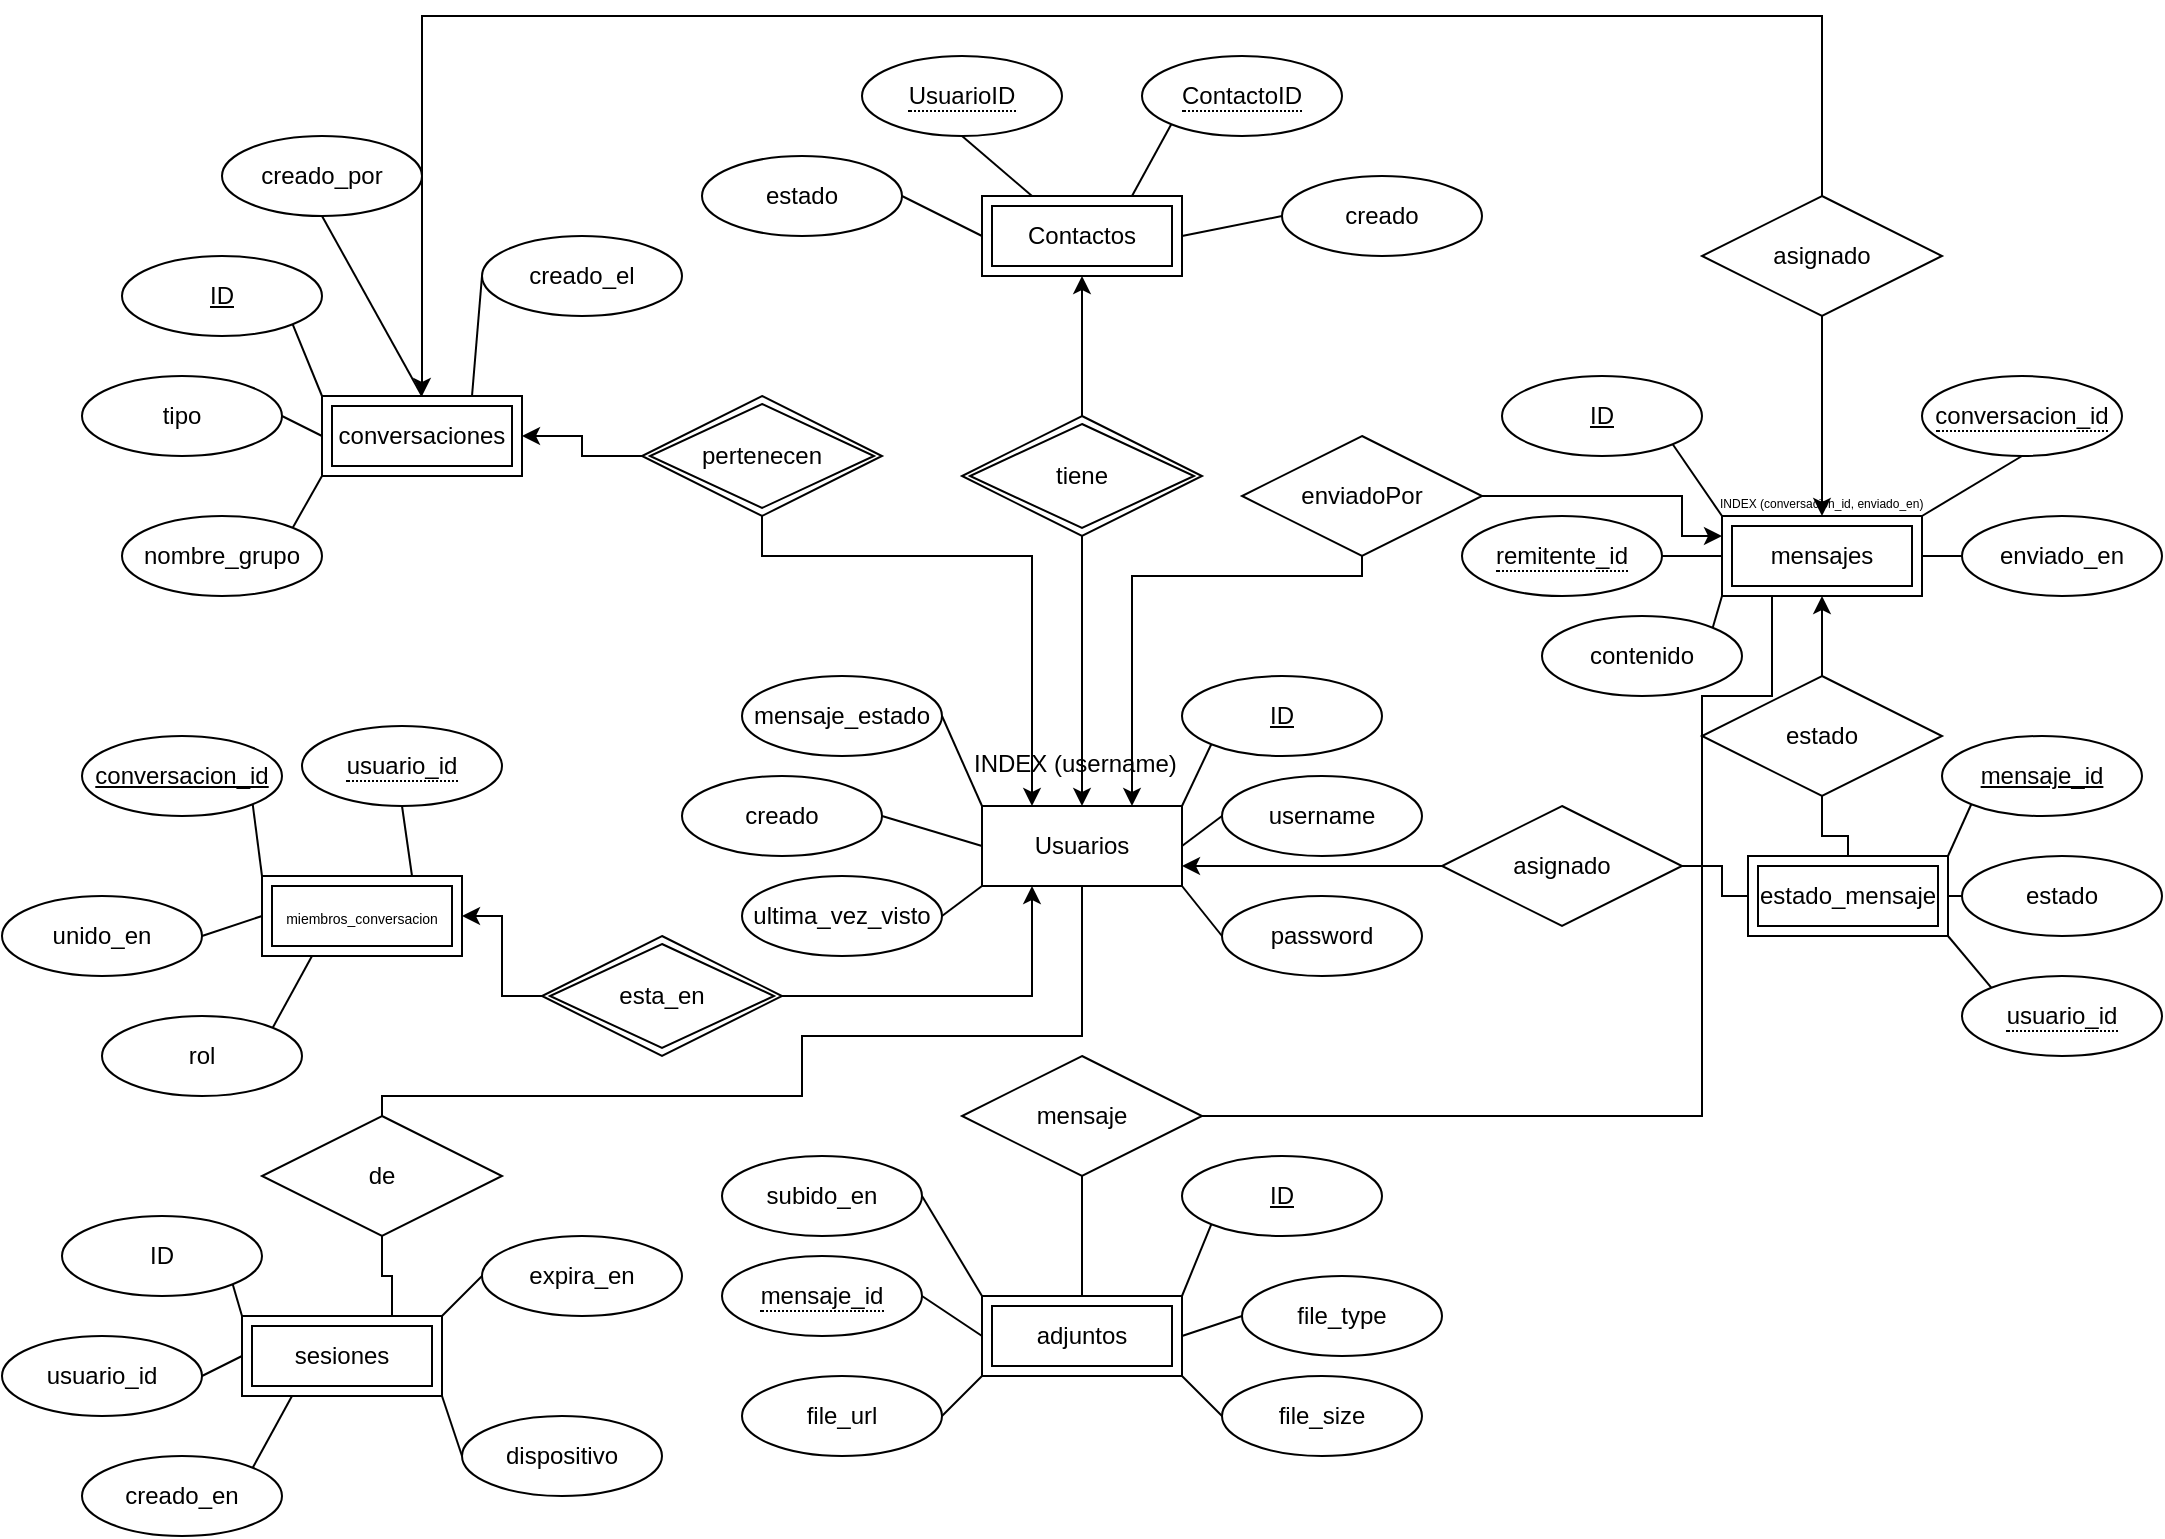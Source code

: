 <mxfile version="27.0.5">
  <diagram name="Página-1" id="wF9ck8AyP3yZ2oPquSqs">
    <mxGraphModel dx="1678" dy="1006" grid="1" gridSize="10" guides="1" tooltips="1" connect="1" arrows="1" fold="1" page="1" pageScale="1" pageWidth="1100" pageHeight="850" math="0" shadow="0">
      <root>
        <mxCell id="0" />
        <mxCell id="1" parent="0" />
        <mxCell id="lJD7FXbw6LHtUBmDtpwI-1" value="&lt;u&gt;ID&lt;/u&gt;" style="ellipse;whiteSpace=wrap;html=1;align=center;" vertex="1" parent="1">
          <mxGeometry x="600" y="369" width="100" height="40" as="geometry" />
        </mxCell>
        <mxCell id="lJD7FXbw6LHtUBmDtpwI-2" value="Usuarios" style="whiteSpace=wrap;html=1;align=center;" vertex="1" parent="1">
          <mxGeometry x="500" y="434" width="100" height="40" as="geometry" />
        </mxCell>
        <mxCell id="lJD7FXbw6LHtUBmDtpwI-3" value="username" style="ellipse;whiteSpace=wrap;html=1;align=center;" vertex="1" parent="1">
          <mxGeometry x="620" y="419" width="100" height="40" as="geometry" />
        </mxCell>
        <mxCell id="lJD7FXbw6LHtUBmDtpwI-4" value="password" style="ellipse;whiteSpace=wrap;html=1;align=center;" vertex="1" parent="1">
          <mxGeometry x="620" y="479" width="100" height="40" as="geometry" />
        </mxCell>
        <mxCell id="lJD7FXbw6LHtUBmDtpwI-5" value="mensaje_estado" style="ellipse;whiteSpace=wrap;html=1;align=center;" vertex="1" parent="1">
          <mxGeometry x="380" y="369" width="100" height="40" as="geometry" />
        </mxCell>
        <mxCell id="lJD7FXbw6LHtUBmDtpwI-6" value="creado" style="ellipse;whiteSpace=wrap;html=1;align=center;" vertex="1" parent="1">
          <mxGeometry x="350" y="419" width="100" height="40" as="geometry" />
        </mxCell>
        <mxCell id="lJD7FXbw6LHtUBmDtpwI-7" value="ultima_vez_visto" style="ellipse;whiteSpace=wrap;html=1;align=center;" vertex="1" parent="1">
          <mxGeometry x="380" y="469" width="100" height="40" as="geometry" />
        </mxCell>
        <mxCell id="lJD7FXbw6LHtUBmDtpwI-9" value="INDEX (username)&amp;nbsp;" style="text;strokeColor=none;fillColor=none;spacingLeft=4;spacingRight=4;overflow=hidden;rotatable=0;points=[[0,0.5],[1,0.5]];portConstraint=eastwest;fontSize=12;whiteSpace=wrap;html=1;" vertex="1" parent="1">
          <mxGeometry x="490" y="399" width="120" height="30" as="geometry" />
        </mxCell>
        <mxCell id="lJD7FXbw6LHtUBmDtpwI-11" value="" style="endArrow=none;html=1;rounded=0;exitX=1;exitY=0.5;exitDx=0;exitDy=0;entryX=0;entryY=0;entryDx=0;entryDy=0;" edge="1" parent="1" source="lJD7FXbw6LHtUBmDtpwI-5" target="lJD7FXbw6LHtUBmDtpwI-2">
          <mxGeometry width="50" height="50" relative="1" as="geometry">
            <mxPoint x="520" y="379" as="sourcePoint" />
            <mxPoint x="570" y="329" as="targetPoint" />
          </mxGeometry>
        </mxCell>
        <mxCell id="lJD7FXbw6LHtUBmDtpwI-12" value="" style="endArrow=none;html=1;rounded=0;exitX=1;exitY=0.5;exitDx=0;exitDy=0;entryX=0;entryY=0.5;entryDx=0;entryDy=0;" edge="1" parent="1" source="lJD7FXbw6LHtUBmDtpwI-6" target="lJD7FXbw6LHtUBmDtpwI-2">
          <mxGeometry width="50" height="50" relative="1" as="geometry">
            <mxPoint x="490" y="399" as="sourcePoint" />
            <mxPoint x="510" y="444" as="targetPoint" />
          </mxGeometry>
        </mxCell>
        <mxCell id="lJD7FXbw6LHtUBmDtpwI-13" value="" style="endArrow=none;html=1;rounded=0;exitX=1;exitY=0.5;exitDx=0;exitDy=0;entryX=0;entryY=1;entryDx=0;entryDy=0;" edge="1" parent="1" source="lJD7FXbw6LHtUBmDtpwI-7" target="lJD7FXbw6LHtUBmDtpwI-2">
          <mxGeometry width="50" height="50" relative="1" as="geometry">
            <mxPoint x="460" y="449" as="sourcePoint" />
            <mxPoint x="500" y="479" as="targetPoint" />
          </mxGeometry>
        </mxCell>
        <mxCell id="lJD7FXbw6LHtUBmDtpwI-14" value="" style="endArrow=none;html=1;rounded=0;exitX=0;exitY=1;exitDx=0;exitDy=0;entryX=1;entryY=0;entryDx=0;entryDy=0;" edge="1" parent="1" source="lJD7FXbw6LHtUBmDtpwI-1" target="lJD7FXbw6LHtUBmDtpwI-2">
          <mxGeometry width="50" height="50" relative="1" as="geometry">
            <mxPoint x="490" y="399" as="sourcePoint" />
            <mxPoint x="510" y="444" as="targetPoint" />
          </mxGeometry>
        </mxCell>
        <mxCell id="lJD7FXbw6LHtUBmDtpwI-15" value="" style="endArrow=none;html=1;rounded=0;exitX=0;exitY=0.5;exitDx=0;exitDy=0;entryX=1;entryY=0.5;entryDx=0;entryDy=0;" edge="1" parent="1" source="lJD7FXbw6LHtUBmDtpwI-3" target="lJD7FXbw6LHtUBmDtpwI-2">
          <mxGeometry width="50" height="50" relative="1" as="geometry">
            <mxPoint x="625" y="413" as="sourcePoint" />
            <mxPoint x="610" y="444" as="targetPoint" />
          </mxGeometry>
        </mxCell>
        <mxCell id="lJD7FXbw6LHtUBmDtpwI-16" value="" style="endArrow=none;html=1;rounded=0;exitX=0;exitY=0.5;exitDx=0;exitDy=0;entryX=1;entryY=1;entryDx=0;entryDy=0;" edge="1" parent="1" source="lJD7FXbw6LHtUBmDtpwI-4" target="lJD7FXbw6LHtUBmDtpwI-2">
          <mxGeometry width="50" height="50" relative="1" as="geometry">
            <mxPoint x="630" y="449" as="sourcePoint" />
            <mxPoint x="610" y="464" as="targetPoint" />
          </mxGeometry>
        </mxCell>
        <mxCell id="lJD7FXbw6LHtUBmDtpwI-17" value="Contactos" style="shape=ext;margin=3;double=1;whiteSpace=wrap;html=1;align=center;" vertex="1" parent="1">
          <mxGeometry x="500" y="129" width="100" height="40" as="geometry" />
        </mxCell>
        <mxCell id="lJD7FXbw6LHtUBmDtpwI-18" value="&lt;span style=&quot;border-bottom: 1px dotted&quot;&gt;UsuarioID&lt;/span&gt;" style="ellipse;whiteSpace=wrap;html=1;align=center;" vertex="1" parent="1">
          <mxGeometry x="440" y="59" width="100" height="40" as="geometry" />
        </mxCell>
        <mxCell id="lJD7FXbw6LHtUBmDtpwI-19" value="&lt;span style=&quot;border-bottom: 1px dotted&quot;&gt;ContactoID&lt;/span&gt;" style="ellipse;whiteSpace=wrap;html=1;align=center;" vertex="1" parent="1">
          <mxGeometry x="580" y="59" width="100" height="40" as="geometry" />
        </mxCell>
        <mxCell id="lJD7FXbw6LHtUBmDtpwI-22" value="estado" style="ellipse;whiteSpace=wrap;html=1;align=center;" vertex="1" parent="1">
          <mxGeometry x="360" y="109" width="100" height="40" as="geometry" />
        </mxCell>
        <mxCell id="lJD7FXbw6LHtUBmDtpwI-23" value="creado" style="ellipse;whiteSpace=wrap;html=1;align=center;" vertex="1" parent="1">
          <mxGeometry x="650" y="119" width="100" height="40" as="geometry" />
        </mxCell>
        <mxCell id="lJD7FXbw6LHtUBmDtpwI-24" value="" style="endArrow=none;html=1;rounded=0;exitX=1;exitY=0.5;exitDx=0;exitDy=0;entryX=0;entryY=0.5;entryDx=0;entryDy=0;" edge="1" parent="1" source="lJD7FXbw6LHtUBmDtpwI-22" target="lJD7FXbw6LHtUBmDtpwI-17">
          <mxGeometry width="50" height="50" relative="1" as="geometry">
            <mxPoint x="490" y="399" as="sourcePoint" />
            <mxPoint x="510" y="444" as="targetPoint" />
          </mxGeometry>
        </mxCell>
        <mxCell id="lJD7FXbw6LHtUBmDtpwI-25" value="" style="endArrow=none;html=1;rounded=0;exitX=0.5;exitY=1;exitDx=0;exitDy=0;entryX=0.25;entryY=0;entryDx=0;entryDy=0;" edge="1" parent="1" source="lJD7FXbw6LHtUBmDtpwI-18" target="lJD7FXbw6LHtUBmDtpwI-17">
          <mxGeometry width="50" height="50" relative="1" as="geometry">
            <mxPoint x="470" y="139" as="sourcePoint" />
            <mxPoint x="510" y="159" as="targetPoint" />
          </mxGeometry>
        </mxCell>
        <mxCell id="lJD7FXbw6LHtUBmDtpwI-26" value="" style="endArrow=none;html=1;rounded=0;exitX=0;exitY=1;exitDx=0;exitDy=0;entryX=0.75;entryY=0;entryDx=0;entryDy=0;" edge="1" parent="1" source="lJD7FXbw6LHtUBmDtpwI-19" target="lJD7FXbw6LHtUBmDtpwI-17">
          <mxGeometry width="50" height="50" relative="1" as="geometry">
            <mxPoint x="500" y="109" as="sourcePoint" />
            <mxPoint x="535" y="139" as="targetPoint" />
          </mxGeometry>
        </mxCell>
        <mxCell id="lJD7FXbw6LHtUBmDtpwI-27" value="" style="endArrow=none;html=1;rounded=0;exitX=0;exitY=0.5;exitDx=0;exitDy=0;entryX=1;entryY=0.5;entryDx=0;entryDy=0;" edge="1" parent="1" source="lJD7FXbw6LHtUBmDtpwI-23" target="lJD7FXbw6LHtUBmDtpwI-17">
          <mxGeometry width="50" height="50" relative="1" as="geometry">
            <mxPoint x="605" y="103" as="sourcePoint" />
            <mxPoint x="585" y="139" as="targetPoint" />
          </mxGeometry>
        </mxCell>
        <mxCell id="lJD7FXbw6LHtUBmDtpwI-29" style="edgeStyle=orthogonalEdgeStyle;rounded=0;orthogonalLoop=1;jettySize=auto;html=1;entryX=0.5;entryY=1;entryDx=0;entryDy=0;" edge="1" parent="1" source="lJD7FXbw6LHtUBmDtpwI-28" target="lJD7FXbw6LHtUBmDtpwI-17">
          <mxGeometry relative="1" as="geometry" />
        </mxCell>
        <mxCell id="lJD7FXbw6LHtUBmDtpwI-30" style="edgeStyle=orthogonalEdgeStyle;rounded=0;orthogonalLoop=1;jettySize=auto;html=1;entryX=0.5;entryY=0;entryDx=0;entryDy=0;" edge="1" parent="1" source="lJD7FXbw6LHtUBmDtpwI-28" target="lJD7FXbw6LHtUBmDtpwI-2">
          <mxGeometry relative="1" as="geometry" />
        </mxCell>
        <mxCell id="lJD7FXbw6LHtUBmDtpwI-28" value="tiene" style="shape=rhombus;double=1;perimeter=rhombusPerimeter;whiteSpace=wrap;html=1;align=center;" vertex="1" parent="1">
          <mxGeometry x="490" y="239" width="120" height="60" as="geometry" />
        </mxCell>
        <mxCell id="lJD7FXbw6LHtUBmDtpwI-31" value="conversaciones" style="shape=ext;margin=3;double=1;whiteSpace=wrap;html=1;align=center;" vertex="1" parent="1">
          <mxGeometry x="170" y="229" width="100" height="40" as="geometry" />
        </mxCell>
        <mxCell id="lJD7FXbw6LHtUBmDtpwI-32" value="ID" style="ellipse;whiteSpace=wrap;html=1;align=center;fontStyle=4" vertex="1" parent="1">
          <mxGeometry x="70" y="159" width="100" height="40" as="geometry" />
        </mxCell>
        <mxCell id="lJD7FXbw6LHtUBmDtpwI-33" value="tipo" style="ellipse;whiteSpace=wrap;html=1;align=center;" vertex="1" parent="1">
          <mxGeometry x="50" y="219" width="100" height="40" as="geometry" />
        </mxCell>
        <mxCell id="lJD7FXbw6LHtUBmDtpwI-34" value="nombre_grupo" style="ellipse;whiteSpace=wrap;html=1;align=center;" vertex="1" parent="1">
          <mxGeometry x="70" y="289" width="100" height="40" as="geometry" />
        </mxCell>
        <mxCell id="lJD7FXbw6LHtUBmDtpwI-35" value="creado_por" style="ellipse;whiteSpace=wrap;html=1;align=center;" vertex="1" parent="1">
          <mxGeometry x="120" y="99" width="100" height="40" as="geometry" />
        </mxCell>
        <mxCell id="lJD7FXbw6LHtUBmDtpwI-36" value="creado_el" style="ellipse;whiteSpace=wrap;html=1;align=center;" vertex="1" parent="1">
          <mxGeometry x="250" y="149" width="100" height="40" as="geometry" />
        </mxCell>
        <mxCell id="lJD7FXbw6LHtUBmDtpwI-37" value="" style="endArrow=none;html=1;rounded=0;exitX=1;exitY=0.5;exitDx=0;exitDy=0;entryX=0;entryY=0.5;entryDx=0;entryDy=0;" edge="1" parent="1" source="lJD7FXbw6LHtUBmDtpwI-33" target="lJD7FXbw6LHtUBmDtpwI-31">
          <mxGeometry width="50" height="50" relative="1" as="geometry">
            <mxPoint x="500" y="109" as="sourcePoint" />
            <mxPoint x="535" y="139" as="targetPoint" />
          </mxGeometry>
        </mxCell>
        <mxCell id="lJD7FXbw6LHtUBmDtpwI-38" value="" style="endArrow=none;html=1;rounded=0;exitX=1;exitY=1;exitDx=0;exitDy=0;" edge="1" parent="1" source="lJD7FXbw6LHtUBmDtpwI-32">
          <mxGeometry width="50" height="50" relative="1" as="geometry">
            <mxPoint x="160" y="249" as="sourcePoint" />
            <mxPoint x="170" y="229" as="targetPoint" />
          </mxGeometry>
        </mxCell>
        <mxCell id="lJD7FXbw6LHtUBmDtpwI-39" value="" style="endArrow=none;html=1;rounded=0;exitX=0.5;exitY=1;exitDx=0;exitDy=0;entryX=0.5;entryY=0;entryDx=0;entryDy=0;" edge="1" parent="1" source="lJD7FXbw6LHtUBmDtpwI-35" target="lJD7FXbw6LHtUBmDtpwI-31">
          <mxGeometry width="50" height="50" relative="1" as="geometry">
            <mxPoint x="165" y="203" as="sourcePoint" />
            <mxPoint x="180" y="239" as="targetPoint" />
          </mxGeometry>
        </mxCell>
        <mxCell id="lJD7FXbw6LHtUBmDtpwI-40" value="" style="endArrow=none;html=1;rounded=0;exitX=0;exitY=0.5;exitDx=0;exitDy=0;entryX=0.75;entryY=0;entryDx=0;entryDy=0;" edge="1" parent="1" source="lJD7FXbw6LHtUBmDtpwI-36" target="lJD7FXbw6LHtUBmDtpwI-31">
          <mxGeometry width="50" height="50" relative="1" as="geometry">
            <mxPoint x="210" y="169" as="sourcePoint" />
            <mxPoint x="230" y="239" as="targetPoint" />
          </mxGeometry>
        </mxCell>
        <mxCell id="lJD7FXbw6LHtUBmDtpwI-41" value="" style="endArrow=none;html=1;rounded=0;exitX=1;exitY=0;exitDx=0;exitDy=0;entryX=0;entryY=1;entryDx=0;entryDy=0;" edge="1" parent="1" source="lJD7FXbw6LHtUBmDtpwI-34" target="lJD7FXbw6LHtUBmDtpwI-31">
          <mxGeometry width="50" height="50" relative="1" as="geometry">
            <mxPoint x="260" y="179" as="sourcePoint" />
            <mxPoint x="255" y="239" as="targetPoint" />
          </mxGeometry>
        </mxCell>
        <mxCell id="lJD7FXbw6LHtUBmDtpwI-44" style="edgeStyle=orthogonalEdgeStyle;rounded=0;orthogonalLoop=1;jettySize=auto;html=1;entryX=1;entryY=0.5;entryDx=0;entryDy=0;" edge="1" parent="1" source="lJD7FXbw6LHtUBmDtpwI-43" target="lJD7FXbw6LHtUBmDtpwI-31">
          <mxGeometry relative="1" as="geometry" />
        </mxCell>
        <mxCell id="lJD7FXbw6LHtUBmDtpwI-45" style="edgeStyle=orthogonalEdgeStyle;rounded=0;orthogonalLoop=1;jettySize=auto;html=1;entryX=0.25;entryY=0;entryDx=0;entryDy=0;" edge="1" parent="1" source="lJD7FXbw6LHtUBmDtpwI-43" target="lJD7FXbw6LHtUBmDtpwI-2">
          <mxGeometry relative="1" as="geometry">
            <Array as="points">
              <mxPoint x="390" y="309" />
              <mxPoint x="525" y="309" />
            </Array>
          </mxGeometry>
        </mxCell>
        <mxCell id="lJD7FXbw6LHtUBmDtpwI-43" value="pertenecen" style="shape=rhombus;double=1;perimeter=rhombusPerimeter;whiteSpace=wrap;html=1;align=center;" vertex="1" parent="1">
          <mxGeometry x="330" y="229" width="120" height="60" as="geometry" />
        </mxCell>
        <mxCell id="lJD7FXbw6LHtUBmDtpwI-46" value="&lt;font style=&quot;font-size: 7px;&quot;&gt;miembros_conversacion&lt;/font&gt;" style="shape=ext;margin=3;double=1;whiteSpace=wrap;html=1;align=center;" vertex="1" parent="1">
          <mxGeometry x="140" y="469" width="100" height="40" as="geometry" />
        </mxCell>
        <mxCell id="lJD7FXbw6LHtUBmDtpwI-47" value="unido_en" style="ellipse;whiteSpace=wrap;html=1;align=center;" vertex="1" parent="1">
          <mxGeometry x="10" y="479" width="100" height="40" as="geometry" />
        </mxCell>
        <mxCell id="lJD7FXbw6LHtUBmDtpwI-48" value="rol" style="ellipse;whiteSpace=wrap;html=1;align=center;" vertex="1" parent="1">
          <mxGeometry x="60" y="539" width="100" height="40" as="geometry" />
        </mxCell>
        <mxCell id="lJD7FXbw6LHtUBmDtpwI-49" value="" style="endArrow=none;html=1;rounded=0;exitX=1;exitY=0.5;exitDx=0;exitDy=0;entryX=0;entryY=0.5;entryDx=0;entryDy=0;" edge="1" parent="1" source="lJD7FXbw6LHtUBmDtpwI-47" target="lJD7FXbw6LHtUBmDtpwI-46">
          <mxGeometry width="50" height="50" relative="1" as="geometry">
            <mxPoint x="110" y="479" as="sourcePoint" />
            <mxPoint x="160" y="429" as="targetPoint" />
          </mxGeometry>
        </mxCell>
        <mxCell id="lJD7FXbw6LHtUBmDtpwI-50" value="" style="endArrow=none;html=1;rounded=0;exitX=1;exitY=0;exitDx=0;exitDy=0;entryX=0.25;entryY=1;entryDx=0;entryDy=0;" edge="1" parent="1" source="lJD7FXbw6LHtUBmDtpwI-48" target="lJD7FXbw6LHtUBmDtpwI-46">
          <mxGeometry width="50" height="50" relative="1" as="geometry">
            <mxPoint x="120" y="509" as="sourcePoint" />
            <mxPoint x="150" y="499" as="targetPoint" />
          </mxGeometry>
        </mxCell>
        <mxCell id="lJD7FXbw6LHtUBmDtpwI-51" value="conversacion_id" style="ellipse;whiteSpace=wrap;html=1;align=center;fontStyle=4;" vertex="1" parent="1">
          <mxGeometry x="50" y="399" width="100" height="40" as="geometry" />
        </mxCell>
        <mxCell id="lJD7FXbw6LHtUBmDtpwI-52" value="&lt;span style=&quot;border-bottom: 1px dotted&quot;&gt;usuario_id&lt;/span&gt;" style="ellipse;whiteSpace=wrap;html=1;align=center;" vertex="1" parent="1">
          <mxGeometry x="160" y="394" width="100" height="40" as="geometry" />
        </mxCell>
        <mxCell id="lJD7FXbw6LHtUBmDtpwI-53" value="" style="endArrow=none;html=1;rounded=0;exitX=1;exitY=1;exitDx=0;exitDy=0;entryX=0;entryY=0;entryDx=0;entryDy=0;" edge="1" parent="1" source="lJD7FXbw6LHtUBmDtpwI-51" target="lJD7FXbw6LHtUBmDtpwI-46">
          <mxGeometry width="50" height="50" relative="1" as="geometry">
            <mxPoint x="120" y="509" as="sourcePoint" />
            <mxPoint x="150" y="499" as="targetPoint" />
          </mxGeometry>
        </mxCell>
        <mxCell id="lJD7FXbw6LHtUBmDtpwI-54" value="" style="endArrow=none;html=1;rounded=0;exitX=0.5;exitY=1;exitDx=0;exitDy=0;entryX=0.75;entryY=0;entryDx=0;entryDy=0;" edge="1" parent="1" source="lJD7FXbw6LHtUBmDtpwI-52" target="lJD7FXbw6LHtUBmDtpwI-46">
          <mxGeometry width="50" height="50" relative="1" as="geometry">
            <mxPoint x="145" y="443" as="sourcePoint" />
            <mxPoint x="150" y="479" as="targetPoint" />
          </mxGeometry>
        </mxCell>
        <mxCell id="lJD7FXbw6LHtUBmDtpwI-56" style="edgeStyle=orthogonalEdgeStyle;rounded=0;orthogonalLoop=1;jettySize=auto;html=1;entryX=1;entryY=0.5;entryDx=0;entryDy=0;" edge="1" parent="1" source="lJD7FXbw6LHtUBmDtpwI-55" target="lJD7FXbw6LHtUBmDtpwI-46">
          <mxGeometry relative="1" as="geometry" />
        </mxCell>
        <mxCell id="lJD7FXbw6LHtUBmDtpwI-57" style="edgeStyle=orthogonalEdgeStyle;rounded=0;orthogonalLoop=1;jettySize=auto;html=1;entryX=0.25;entryY=1;entryDx=0;entryDy=0;" edge="1" parent="1" source="lJD7FXbw6LHtUBmDtpwI-55" target="lJD7FXbw6LHtUBmDtpwI-2">
          <mxGeometry relative="1" as="geometry" />
        </mxCell>
        <mxCell id="lJD7FXbw6LHtUBmDtpwI-55" value="esta_en" style="shape=rhombus;double=1;perimeter=rhombusPerimeter;whiteSpace=wrap;html=1;align=center;" vertex="1" parent="1">
          <mxGeometry x="280" y="499" width="120" height="60" as="geometry" />
        </mxCell>
        <mxCell id="lJD7FXbw6LHtUBmDtpwI-58" value="mensajes" style="shape=ext;margin=3;double=1;whiteSpace=wrap;html=1;align=center;" vertex="1" parent="1">
          <mxGeometry x="870" y="289" width="100" height="40" as="geometry" />
        </mxCell>
        <mxCell id="lJD7FXbw6LHtUBmDtpwI-59" value="&lt;u&gt;ID&lt;/u&gt;" style="ellipse;whiteSpace=wrap;html=1;align=center;" vertex="1" parent="1">
          <mxGeometry x="760" y="219" width="100" height="40" as="geometry" />
        </mxCell>
        <mxCell id="lJD7FXbw6LHtUBmDtpwI-60" value="&lt;span style=&quot;border-bottom: 1px dotted&quot;&gt;conversacion_id&lt;/span&gt;" style="ellipse;whiteSpace=wrap;html=1;align=center;" vertex="1" parent="1">
          <mxGeometry x="970" y="219" width="100" height="40" as="geometry" />
        </mxCell>
        <mxCell id="lJD7FXbw6LHtUBmDtpwI-61" value="&lt;span style=&quot;border-bottom: 1px dotted&quot;&gt;remitente_id&lt;/span&gt;" style="ellipse;whiteSpace=wrap;html=1;align=center;" vertex="1" parent="1">
          <mxGeometry x="740" y="289" width="100" height="40" as="geometry" />
        </mxCell>
        <mxCell id="lJD7FXbw6LHtUBmDtpwI-62" value="contenido" style="ellipse;whiteSpace=wrap;html=1;align=center;" vertex="1" parent="1">
          <mxGeometry x="780" y="339" width="100" height="40" as="geometry" />
        </mxCell>
        <mxCell id="lJD7FXbw6LHtUBmDtpwI-63" value="enviado_en" style="ellipse;whiteSpace=wrap;html=1;align=center;" vertex="1" parent="1">
          <mxGeometry x="990" y="289" width="100" height="40" as="geometry" />
        </mxCell>
        <mxCell id="lJD7FXbw6LHtUBmDtpwI-64" value="&lt;font style=&quot;font-size: 6px;&quot;&gt;INDEX (conversacion_id, enviado_en)&lt;/font&gt;" style="text;strokeColor=none;fillColor=none;spacingLeft=4;spacingRight=4;overflow=hidden;rotatable=0;points=[[0,0.5],[1,0.5]];portConstraint=eastwest;fontSize=12;whiteSpace=wrap;html=1;" vertex="1" parent="1">
          <mxGeometry x="863" y="267" width="120" height="30" as="geometry" />
        </mxCell>
        <mxCell id="lJD7FXbw6LHtUBmDtpwI-65" value="" style="endArrow=none;html=1;rounded=0;exitX=1;exitY=1;exitDx=0;exitDy=0;entryX=0;entryY=0;entryDx=0;entryDy=0;" edge="1" parent="1" source="lJD7FXbw6LHtUBmDtpwI-59" target="lJD7FXbw6LHtUBmDtpwI-58">
          <mxGeometry width="50" height="50" relative="1" as="geometry">
            <mxPoint x="837.5" y="338" as="sourcePoint" />
            <mxPoint x="822.5" y="369" as="targetPoint" />
          </mxGeometry>
        </mxCell>
        <mxCell id="lJD7FXbw6LHtUBmDtpwI-66" value="" style="endArrow=none;html=1;rounded=0;exitX=0.5;exitY=1;exitDx=0;exitDy=0;entryX=1;entryY=0;entryDx=0;entryDy=0;" edge="1" parent="1" source="lJD7FXbw6LHtUBmDtpwI-60" target="lJD7FXbw6LHtUBmDtpwI-58">
          <mxGeometry width="50" height="50" relative="1" as="geometry">
            <mxPoint x="880" y="249" as="sourcePoint" />
            <mxPoint x="880" y="299" as="targetPoint" />
          </mxGeometry>
        </mxCell>
        <mxCell id="lJD7FXbw6LHtUBmDtpwI-68" value="" style="endArrow=none;html=1;rounded=0;exitX=1;exitY=0.5;exitDx=0;exitDy=0;entryX=0;entryY=0.5;entryDx=0;entryDy=0;" edge="1" parent="1" source="lJD7FXbw6LHtUBmDtpwI-58" target="lJD7FXbw6LHtUBmDtpwI-63">
          <mxGeometry width="50" height="50" relative="1" as="geometry">
            <mxPoint x="950" y="269" as="sourcePoint" />
            <mxPoint x="980" y="299" as="targetPoint" />
          </mxGeometry>
        </mxCell>
        <mxCell id="lJD7FXbw6LHtUBmDtpwI-69" value="" style="endArrow=none;html=1;rounded=0;exitX=1;exitY=0.5;exitDx=0;exitDy=0;entryX=0;entryY=0.5;entryDx=0;entryDy=0;" edge="1" parent="1" source="lJD7FXbw6LHtUBmDtpwI-61" target="lJD7FXbw6LHtUBmDtpwI-58">
          <mxGeometry width="50" height="50" relative="1" as="geometry">
            <mxPoint x="980" y="319" as="sourcePoint" />
            <mxPoint x="1000" y="319" as="targetPoint" />
          </mxGeometry>
        </mxCell>
        <mxCell id="lJD7FXbw6LHtUBmDtpwI-70" value="" style="endArrow=none;html=1;rounded=0;exitX=1;exitY=0;exitDx=0;exitDy=0;entryX=0;entryY=1;entryDx=0;entryDy=0;" edge="1" parent="1" source="lJD7FXbw6LHtUBmDtpwI-62" target="lJD7FXbw6LHtUBmDtpwI-58">
          <mxGeometry width="50" height="50" relative="1" as="geometry">
            <mxPoint x="850" y="319" as="sourcePoint" />
            <mxPoint x="880" y="319" as="targetPoint" />
          </mxGeometry>
        </mxCell>
        <mxCell id="lJD7FXbw6LHtUBmDtpwI-72" style="edgeStyle=orthogonalEdgeStyle;rounded=0;orthogonalLoop=1;jettySize=auto;html=1;" edge="1" parent="1" source="lJD7FXbw6LHtUBmDtpwI-71" target="lJD7FXbw6LHtUBmDtpwI-58">
          <mxGeometry relative="1" as="geometry" />
        </mxCell>
        <mxCell id="lJD7FXbw6LHtUBmDtpwI-73" style="edgeStyle=orthogonalEdgeStyle;rounded=0;orthogonalLoop=1;jettySize=auto;html=1;entryX=0.5;entryY=0;entryDx=0;entryDy=0;" edge="1" parent="1" source="lJD7FXbw6LHtUBmDtpwI-71" target="lJD7FXbw6LHtUBmDtpwI-31">
          <mxGeometry relative="1" as="geometry">
            <Array as="points">
              <mxPoint x="920" y="39" />
              <mxPoint x="220" y="39" />
            </Array>
          </mxGeometry>
        </mxCell>
        <mxCell id="lJD7FXbw6LHtUBmDtpwI-71" value="asignado" style="shape=rhombus;perimeter=rhombusPerimeter;whiteSpace=wrap;html=1;align=center;" vertex="1" parent="1">
          <mxGeometry x="860" y="129" width="120" height="60" as="geometry" />
        </mxCell>
        <mxCell id="lJD7FXbw6LHtUBmDtpwI-75" style="edgeStyle=orthogonalEdgeStyle;rounded=0;orthogonalLoop=1;jettySize=auto;html=1;entryX=0;entryY=0.25;entryDx=0;entryDy=0;" edge="1" parent="1" source="lJD7FXbw6LHtUBmDtpwI-74" target="lJD7FXbw6LHtUBmDtpwI-58">
          <mxGeometry relative="1" as="geometry">
            <Array as="points">
              <mxPoint x="850" y="279" />
              <mxPoint x="850" y="299" />
            </Array>
          </mxGeometry>
        </mxCell>
        <mxCell id="lJD7FXbw6LHtUBmDtpwI-76" style="edgeStyle=orthogonalEdgeStyle;rounded=0;orthogonalLoop=1;jettySize=auto;html=1;entryX=0.75;entryY=0;entryDx=0;entryDy=0;" edge="1" parent="1" source="lJD7FXbw6LHtUBmDtpwI-74" target="lJD7FXbw6LHtUBmDtpwI-2">
          <mxGeometry relative="1" as="geometry">
            <Array as="points">
              <mxPoint x="690" y="319" />
              <mxPoint x="575" y="319" />
            </Array>
          </mxGeometry>
        </mxCell>
        <mxCell id="lJD7FXbw6LHtUBmDtpwI-74" value="enviadoPor" style="shape=rhombus;perimeter=rhombusPerimeter;whiteSpace=wrap;html=1;align=center;" vertex="1" parent="1">
          <mxGeometry x="630" y="249" width="120" height="60" as="geometry" />
        </mxCell>
        <mxCell id="lJD7FXbw6LHtUBmDtpwI-77" value="estado_mensaje" style="shape=ext;margin=3;double=1;whiteSpace=wrap;html=1;align=center;" vertex="1" parent="1">
          <mxGeometry x="883" y="459" width="100" height="40" as="geometry" />
        </mxCell>
        <mxCell id="lJD7FXbw6LHtUBmDtpwI-78" value="&lt;u&gt;mensaje_id&lt;/u&gt;" style="ellipse;whiteSpace=wrap;html=1;align=center;" vertex="1" parent="1">
          <mxGeometry x="980" y="399" width="100" height="40" as="geometry" />
        </mxCell>
        <mxCell id="lJD7FXbw6LHtUBmDtpwI-79" value="&lt;span style=&quot;border-bottom: 1px dotted&quot;&gt;usuario_id&lt;/span&gt;" style="ellipse;whiteSpace=wrap;html=1;align=center;" vertex="1" parent="1">
          <mxGeometry x="990" y="519" width="100" height="40" as="geometry" />
        </mxCell>
        <mxCell id="lJD7FXbw6LHtUBmDtpwI-80" value="estado" style="ellipse;whiteSpace=wrap;html=1;align=center;" vertex="1" parent="1">
          <mxGeometry x="990" y="459" width="100" height="40" as="geometry" />
        </mxCell>
        <mxCell id="lJD7FXbw6LHtUBmDtpwI-81" value="" style="endArrow=none;html=1;rounded=0;exitX=0;exitY=1;exitDx=0;exitDy=0;entryX=1;entryY=0;entryDx=0;entryDy=0;" edge="1" parent="1" source="lJD7FXbw6LHtUBmDtpwI-78" target="lJD7FXbw6LHtUBmDtpwI-77">
          <mxGeometry width="50" height="50" relative="1" as="geometry">
            <mxPoint x="630" y="449" as="sourcePoint" />
            <mxPoint x="610" y="464" as="targetPoint" />
          </mxGeometry>
        </mxCell>
        <mxCell id="lJD7FXbw6LHtUBmDtpwI-82" value="" style="endArrow=none;html=1;rounded=0;exitX=1;exitY=0.5;exitDx=0;exitDy=0;entryX=0;entryY=0.5;entryDx=0;entryDy=0;" edge="1" parent="1" source="lJD7FXbw6LHtUBmDtpwI-77" target="lJD7FXbw6LHtUBmDtpwI-80">
          <mxGeometry width="50" height="50" relative="1" as="geometry">
            <mxPoint x="1005" y="443" as="sourcePoint" />
            <mxPoint x="993" y="469" as="targetPoint" />
          </mxGeometry>
        </mxCell>
        <mxCell id="lJD7FXbw6LHtUBmDtpwI-84" value="" style="endArrow=none;html=1;rounded=0;exitX=0;exitY=0;exitDx=0;exitDy=0;entryX=1;entryY=1;entryDx=0;entryDy=0;" edge="1" parent="1" source="lJD7FXbw6LHtUBmDtpwI-79" target="lJD7FXbw6LHtUBmDtpwI-77">
          <mxGeometry width="50" height="50" relative="1" as="geometry">
            <mxPoint x="1005" y="443" as="sourcePoint" />
            <mxPoint x="993" y="469" as="targetPoint" />
          </mxGeometry>
        </mxCell>
        <mxCell id="lJD7FXbw6LHtUBmDtpwI-86" style="edgeStyle=orthogonalEdgeStyle;rounded=0;orthogonalLoop=1;jettySize=auto;html=1;entryX=0.5;entryY=1;entryDx=0;entryDy=0;" edge="1" parent="1" source="lJD7FXbw6LHtUBmDtpwI-85" target="lJD7FXbw6LHtUBmDtpwI-58">
          <mxGeometry relative="1" as="geometry" />
        </mxCell>
        <mxCell id="lJD7FXbw6LHtUBmDtpwI-87" style="edgeStyle=orthogonalEdgeStyle;rounded=0;orthogonalLoop=1;jettySize=auto;html=1;entryX=0.5;entryY=0;entryDx=0;entryDy=0;endArrow=none;startFill=0;" edge="1" parent="1" source="lJD7FXbw6LHtUBmDtpwI-85" target="lJD7FXbw6LHtUBmDtpwI-77">
          <mxGeometry relative="1" as="geometry" />
        </mxCell>
        <mxCell id="lJD7FXbw6LHtUBmDtpwI-85" value="estado" style="shape=rhombus;perimeter=rhombusPerimeter;whiteSpace=wrap;html=1;align=center;" vertex="1" parent="1">
          <mxGeometry x="860" y="369" width="120" height="60" as="geometry" />
        </mxCell>
        <mxCell id="lJD7FXbw6LHtUBmDtpwI-89" style="edgeStyle=orthogonalEdgeStyle;rounded=0;orthogonalLoop=1;jettySize=auto;html=1;entryX=0;entryY=0.5;entryDx=0;entryDy=0;endArrow=none;startFill=0;" edge="1" parent="1" source="lJD7FXbw6LHtUBmDtpwI-88" target="lJD7FXbw6LHtUBmDtpwI-77">
          <mxGeometry relative="1" as="geometry" />
        </mxCell>
        <mxCell id="lJD7FXbw6LHtUBmDtpwI-90" style="edgeStyle=orthogonalEdgeStyle;rounded=0;orthogonalLoop=1;jettySize=auto;html=1;entryX=1;entryY=0.75;entryDx=0;entryDy=0;" edge="1" parent="1" source="lJD7FXbw6LHtUBmDtpwI-88" target="lJD7FXbw6LHtUBmDtpwI-2">
          <mxGeometry relative="1" as="geometry" />
        </mxCell>
        <mxCell id="lJD7FXbw6LHtUBmDtpwI-88" value="asignado" style="shape=rhombus;perimeter=rhombusPerimeter;whiteSpace=wrap;html=1;align=center;" vertex="1" parent="1">
          <mxGeometry x="730" y="434" width="120" height="60" as="geometry" />
        </mxCell>
        <mxCell id="lJD7FXbw6LHtUBmDtpwI-91" value="adjuntos" style="shape=ext;margin=3;double=1;whiteSpace=wrap;html=1;align=center;" vertex="1" parent="1">
          <mxGeometry x="500" y="679" width="100" height="40" as="geometry" />
        </mxCell>
        <mxCell id="lJD7FXbw6LHtUBmDtpwI-92" value="&lt;u&gt;ID&lt;/u&gt;" style="ellipse;whiteSpace=wrap;html=1;align=center;" vertex="1" parent="1">
          <mxGeometry x="600" y="609" width="100" height="40" as="geometry" />
        </mxCell>
        <mxCell id="lJD7FXbw6LHtUBmDtpwI-93" value="&lt;span style=&quot;border-bottom: 1px dotted&quot;&gt;mensaje_id&lt;/span&gt;" style="ellipse;whiteSpace=wrap;html=1;align=center;" vertex="1" parent="1">
          <mxGeometry x="370" y="659" width="100" height="40" as="geometry" />
        </mxCell>
        <mxCell id="lJD7FXbw6LHtUBmDtpwI-96" value="file_url" style="ellipse;whiteSpace=wrap;html=1;align=center;" vertex="1" parent="1">
          <mxGeometry x="380" y="719" width="100" height="40" as="geometry" />
        </mxCell>
        <mxCell id="lJD7FXbw6LHtUBmDtpwI-97" value="file_type" style="ellipse;whiteSpace=wrap;html=1;align=center;" vertex="1" parent="1">
          <mxGeometry x="630" y="669" width="100" height="40" as="geometry" />
        </mxCell>
        <mxCell id="lJD7FXbw6LHtUBmDtpwI-98" value="file_size" style="ellipse;whiteSpace=wrap;html=1;align=center;" vertex="1" parent="1">
          <mxGeometry x="620" y="719" width="100" height="40" as="geometry" />
        </mxCell>
        <mxCell id="lJD7FXbw6LHtUBmDtpwI-99" value="subido_en" style="ellipse;whiteSpace=wrap;html=1;align=center;" vertex="1" parent="1">
          <mxGeometry x="370" y="609" width="100" height="40" as="geometry" />
        </mxCell>
        <mxCell id="lJD7FXbw6LHtUBmDtpwI-100" value="" style="endArrow=none;html=1;rounded=0;exitX=0;exitY=0;exitDx=0;exitDy=0;entryX=1;entryY=0.5;entryDx=0;entryDy=0;" edge="1" parent="1" source="lJD7FXbw6LHtUBmDtpwI-91" target="lJD7FXbw6LHtUBmDtpwI-99">
          <mxGeometry width="50" height="50" relative="1" as="geometry">
            <mxPoint x="630" y="559" as="sourcePoint" />
            <mxPoint x="610" y="534" as="targetPoint" />
          </mxGeometry>
        </mxCell>
        <mxCell id="lJD7FXbw6LHtUBmDtpwI-101" value="" style="endArrow=none;html=1;rounded=0;exitX=0;exitY=0.5;exitDx=0;exitDy=0;entryX=1;entryY=0.5;entryDx=0;entryDy=0;" edge="1" parent="1" source="lJD7FXbw6LHtUBmDtpwI-91" target="lJD7FXbw6LHtUBmDtpwI-93">
          <mxGeometry width="50" height="50" relative="1" as="geometry">
            <mxPoint x="510" y="689" as="sourcePoint" />
            <mxPoint x="480" y="639" as="targetPoint" />
          </mxGeometry>
        </mxCell>
        <mxCell id="lJD7FXbw6LHtUBmDtpwI-102" value="" style="endArrow=none;html=1;rounded=0;exitX=0;exitY=1;exitDx=0;exitDy=0;entryX=1;entryY=0.5;entryDx=0;entryDy=0;" edge="1" parent="1" source="lJD7FXbw6LHtUBmDtpwI-91" target="lJD7FXbw6LHtUBmDtpwI-96">
          <mxGeometry width="50" height="50" relative="1" as="geometry">
            <mxPoint x="507" y="706" as="sourcePoint" />
            <mxPoint x="480" y="689" as="targetPoint" />
          </mxGeometry>
        </mxCell>
        <mxCell id="lJD7FXbw6LHtUBmDtpwI-103" value="" style="endArrow=none;html=1;rounded=0;exitX=1;exitY=0;exitDx=0;exitDy=0;entryX=0;entryY=1;entryDx=0;entryDy=0;" edge="1" parent="1" source="lJD7FXbw6LHtUBmDtpwI-91" target="lJD7FXbw6LHtUBmDtpwI-92">
          <mxGeometry width="50" height="50" relative="1" as="geometry">
            <mxPoint x="510" y="709" as="sourcePoint" />
            <mxPoint x="480" y="689" as="targetPoint" />
          </mxGeometry>
        </mxCell>
        <mxCell id="lJD7FXbw6LHtUBmDtpwI-104" value="" style="endArrow=none;html=1;rounded=0;exitX=1;exitY=0.5;exitDx=0;exitDy=0;entryX=0;entryY=0.5;entryDx=0;entryDy=0;" edge="1" parent="1" source="lJD7FXbw6LHtUBmDtpwI-91" target="lJD7FXbw6LHtUBmDtpwI-97">
          <mxGeometry width="50" height="50" relative="1" as="geometry">
            <mxPoint x="610" y="689" as="sourcePoint" />
            <mxPoint x="625" y="653" as="targetPoint" />
          </mxGeometry>
        </mxCell>
        <mxCell id="lJD7FXbw6LHtUBmDtpwI-105" value="" style="endArrow=none;html=1;rounded=0;exitX=1;exitY=1;exitDx=0;exitDy=0;entryX=0;entryY=0.5;entryDx=0;entryDy=0;" edge="1" parent="1" source="lJD7FXbw6LHtUBmDtpwI-91" target="lJD7FXbw6LHtUBmDtpwI-98">
          <mxGeometry width="50" height="50" relative="1" as="geometry">
            <mxPoint x="610" y="709" as="sourcePoint" />
            <mxPoint x="640" y="699" as="targetPoint" />
          </mxGeometry>
        </mxCell>
        <mxCell id="lJD7FXbw6LHtUBmDtpwI-107" style="edgeStyle=orthogonalEdgeStyle;rounded=0;orthogonalLoop=1;jettySize=auto;html=1;endArrow=none;startFill=0;" edge="1" parent="1" source="lJD7FXbw6LHtUBmDtpwI-106" target="lJD7FXbw6LHtUBmDtpwI-91">
          <mxGeometry relative="1" as="geometry" />
        </mxCell>
        <mxCell id="lJD7FXbw6LHtUBmDtpwI-108" style="edgeStyle=orthogonalEdgeStyle;rounded=0;orthogonalLoop=1;jettySize=auto;html=1;entryX=0.25;entryY=1;entryDx=0;entryDy=0;endArrow=none;startFill=0;" edge="1" parent="1" source="lJD7FXbw6LHtUBmDtpwI-106" target="lJD7FXbw6LHtUBmDtpwI-58">
          <mxGeometry relative="1" as="geometry">
            <Array as="points">
              <mxPoint x="860" y="589" />
              <mxPoint x="860" y="379" />
              <mxPoint x="895" y="379" />
            </Array>
          </mxGeometry>
        </mxCell>
        <mxCell id="lJD7FXbw6LHtUBmDtpwI-106" value="mensaje" style="shape=rhombus;perimeter=rhombusPerimeter;whiteSpace=wrap;html=1;align=center;" vertex="1" parent="1">
          <mxGeometry x="490" y="559" width="120" height="60" as="geometry" />
        </mxCell>
        <mxCell id="lJD7FXbw6LHtUBmDtpwI-109" value="sesiones" style="shape=ext;margin=3;double=1;whiteSpace=wrap;html=1;align=center;" vertex="1" parent="1">
          <mxGeometry x="130" y="689" width="100" height="40" as="geometry" />
        </mxCell>
        <mxCell id="lJD7FXbw6LHtUBmDtpwI-110" value="ID" style="ellipse;whiteSpace=wrap;html=1;align=center;" vertex="1" parent="1">
          <mxGeometry x="40" y="639" width="100" height="40" as="geometry" />
        </mxCell>
        <mxCell id="lJD7FXbw6LHtUBmDtpwI-111" value="usuario_id" style="ellipse;whiteSpace=wrap;html=1;align=center;" vertex="1" parent="1">
          <mxGeometry x="10" y="699" width="100" height="40" as="geometry" />
        </mxCell>
        <mxCell id="lJD7FXbw6LHtUBmDtpwI-112" value="creado_en" style="ellipse;whiteSpace=wrap;html=1;align=center;" vertex="1" parent="1">
          <mxGeometry x="50" y="759" width="100" height="40" as="geometry" />
        </mxCell>
        <mxCell id="lJD7FXbw6LHtUBmDtpwI-114" value="expira_en" style="ellipse;whiteSpace=wrap;html=1;align=center;" vertex="1" parent="1">
          <mxGeometry x="250" y="649" width="100" height="40" as="geometry" />
        </mxCell>
        <mxCell id="lJD7FXbw6LHtUBmDtpwI-115" value="dispositivo" style="ellipse;whiteSpace=wrap;html=1;align=center;" vertex="1" parent="1">
          <mxGeometry x="240" y="739" width="100" height="40" as="geometry" />
        </mxCell>
        <mxCell id="lJD7FXbw6LHtUBmDtpwI-117" value="" style="endArrow=none;html=1;rounded=0;exitX=1;exitY=1;exitDx=0;exitDy=0;entryX=0;entryY=0;entryDx=0;entryDy=0;" edge="1" parent="1" source="lJD7FXbw6LHtUBmDtpwI-110" target="lJD7FXbw6LHtUBmDtpwI-109">
          <mxGeometry width="50" height="50" relative="1" as="geometry">
            <mxPoint x="160" y="669" as="sourcePoint" />
            <mxPoint x="210" y="619" as="targetPoint" />
          </mxGeometry>
        </mxCell>
        <mxCell id="lJD7FXbw6LHtUBmDtpwI-118" value="" style="endArrow=none;html=1;rounded=0;exitX=1;exitY=0.5;exitDx=0;exitDy=0;entryX=0;entryY=0.5;entryDx=0;entryDy=0;" edge="1" parent="1" source="lJD7FXbw6LHtUBmDtpwI-111" target="lJD7FXbw6LHtUBmDtpwI-109">
          <mxGeometry width="50" height="50" relative="1" as="geometry">
            <mxPoint x="135" y="683" as="sourcePoint" />
            <mxPoint x="140" y="699" as="targetPoint" />
          </mxGeometry>
        </mxCell>
        <mxCell id="lJD7FXbw6LHtUBmDtpwI-119" value="" style="endArrow=none;html=1;rounded=0;exitX=1;exitY=0;exitDx=0;exitDy=0;entryX=0.25;entryY=1;entryDx=0;entryDy=0;" edge="1" parent="1" source="lJD7FXbw6LHtUBmDtpwI-112" target="lJD7FXbw6LHtUBmDtpwI-109">
          <mxGeometry width="50" height="50" relative="1" as="geometry">
            <mxPoint x="120" y="729" as="sourcePoint" />
            <mxPoint x="140" y="719" as="targetPoint" />
          </mxGeometry>
        </mxCell>
        <mxCell id="lJD7FXbw6LHtUBmDtpwI-120" value="" style="endArrow=none;html=1;rounded=0;exitX=1;exitY=0;exitDx=0;exitDy=0;entryX=0;entryY=0.5;entryDx=0;entryDy=0;" edge="1" parent="1" source="lJD7FXbw6LHtUBmDtpwI-109" target="lJD7FXbw6LHtUBmDtpwI-114">
          <mxGeometry width="50" height="50" relative="1" as="geometry">
            <mxPoint x="145" y="775" as="sourcePoint" />
            <mxPoint x="165" y="739" as="targetPoint" />
          </mxGeometry>
        </mxCell>
        <mxCell id="lJD7FXbw6LHtUBmDtpwI-121" value="" style="endArrow=none;html=1;rounded=0;exitX=0;exitY=0.5;exitDx=0;exitDy=0;entryX=1;entryY=1;entryDx=0;entryDy=0;" edge="1" parent="1" source="lJD7FXbw6LHtUBmDtpwI-115" target="lJD7FXbw6LHtUBmDtpwI-109">
          <mxGeometry width="50" height="50" relative="1" as="geometry">
            <mxPoint x="240" y="699" as="sourcePoint" />
            <mxPoint x="240" y="679" as="targetPoint" />
          </mxGeometry>
        </mxCell>
        <mxCell id="lJD7FXbw6LHtUBmDtpwI-123" style="edgeStyle=orthogonalEdgeStyle;rounded=0;orthogonalLoop=1;jettySize=auto;html=1;entryX=0.75;entryY=0;entryDx=0;entryDy=0;endArrow=none;startFill=0;" edge="1" parent="1" source="lJD7FXbw6LHtUBmDtpwI-122" target="lJD7FXbw6LHtUBmDtpwI-109">
          <mxGeometry relative="1" as="geometry" />
        </mxCell>
        <mxCell id="lJD7FXbw6LHtUBmDtpwI-124" style="edgeStyle=orthogonalEdgeStyle;rounded=0;orthogonalLoop=1;jettySize=auto;html=1;entryX=0.5;entryY=1;entryDx=0;entryDy=0;endArrow=none;startFill=0;" edge="1" parent="1" source="lJD7FXbw6LHtUBmDtpwI-122" target="lJD7FXbw6LHtUBmDtpwI-2">
          <mxGeometry relative="1" as="geometry">
            <Array as="points">
              <mxPoint x="200" y="579" />
              <mxPoint x="410" y="579" />
              <mxPoint x="410" y="549" />
              <mxPoint x="550" y="549" />
            </Array>
          </mxGeometry>
        </mxCell>
        <mxCell id="lJD7FXbw6LHtUBmDtpwI-122" value="de" style="shape=rhombus;perimeter=rhombusPerimeter;whiteSpace=wrap;html=1;align=center;" vertex="1" parent="1">
          <mxGeometry x="140" y="589" width="120" height="60" as="geometry" />
        </mxCell>
      </root>
    </mxGraphModel>
  </diagram>
</mxfile>
